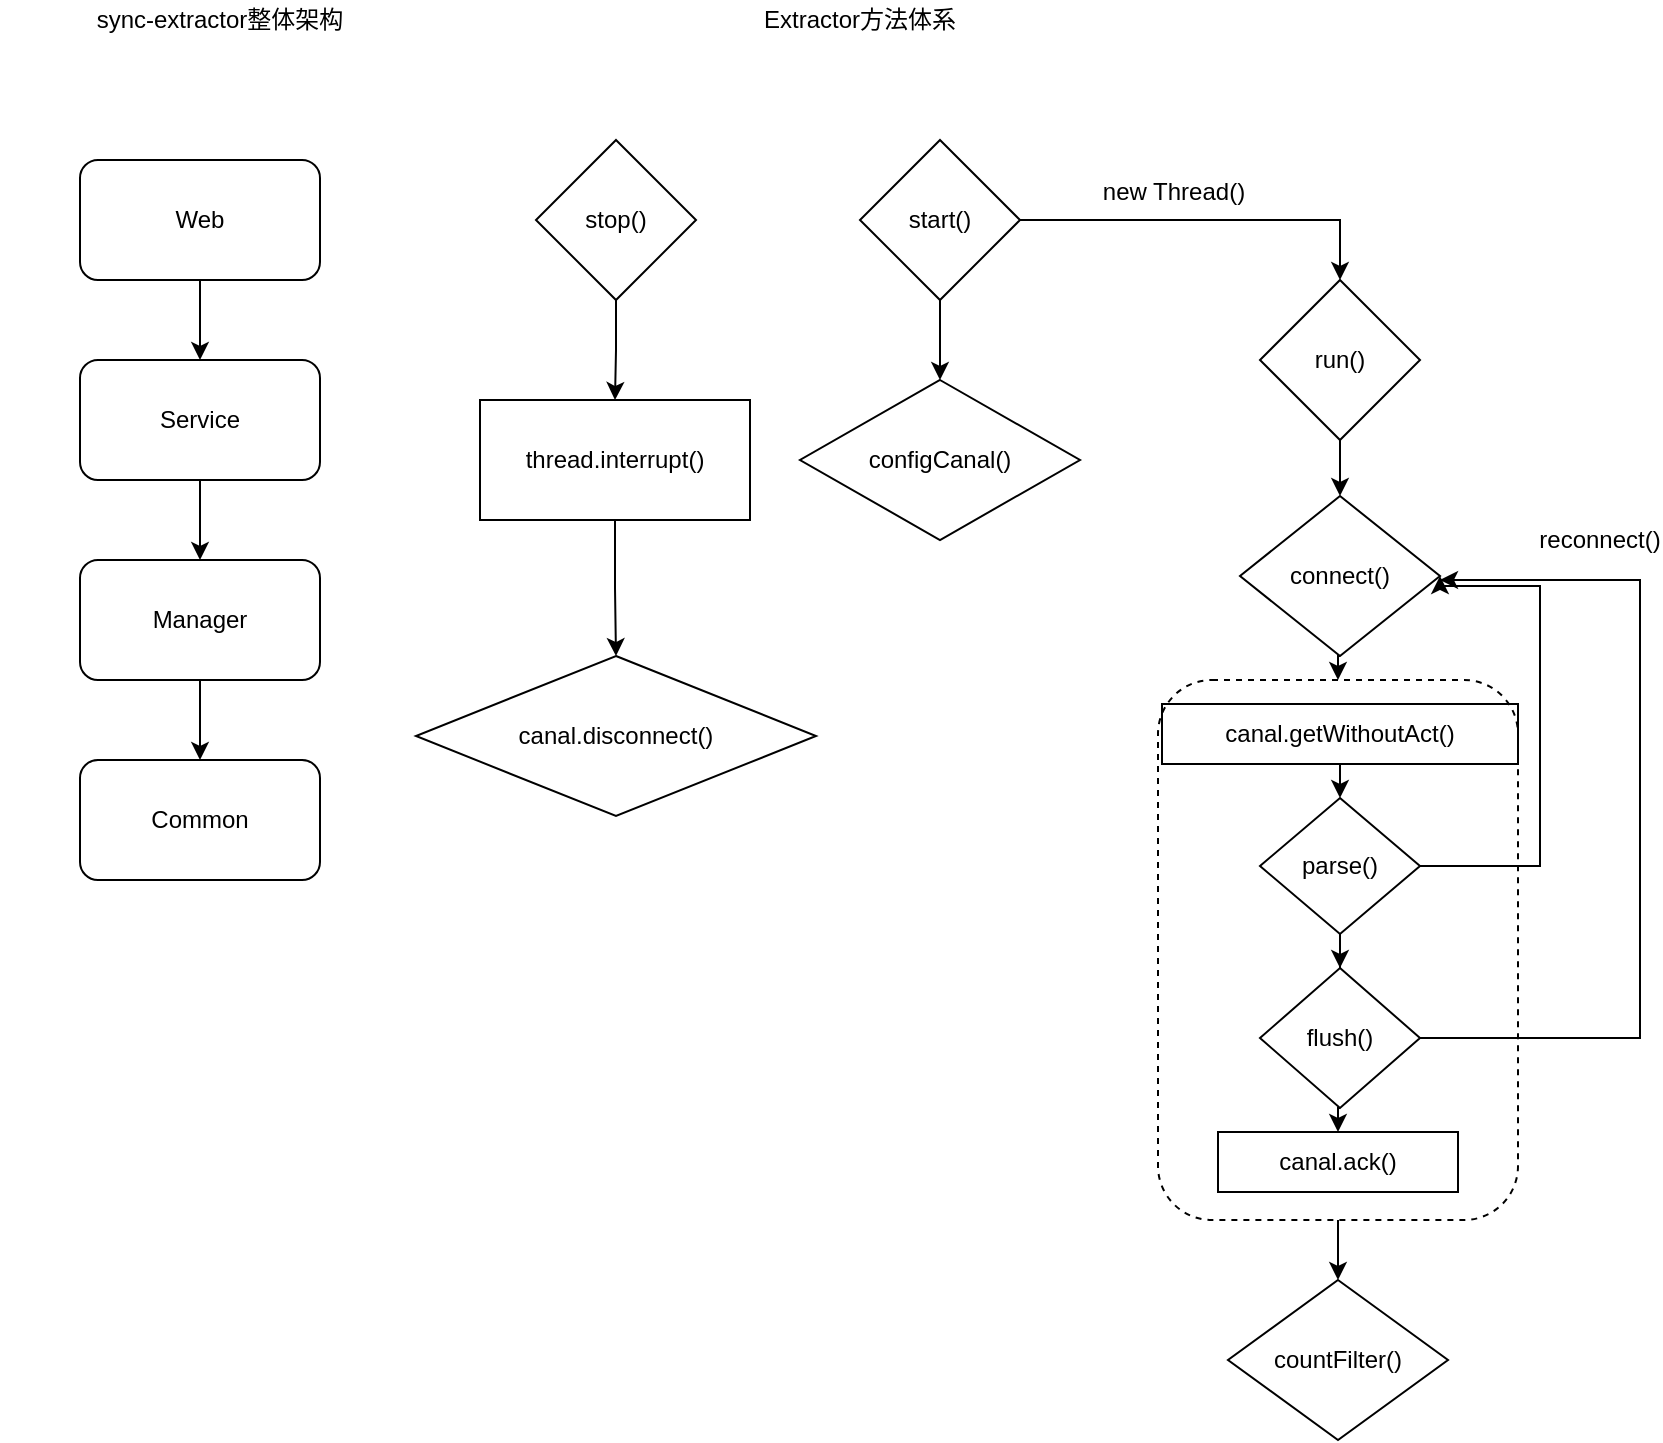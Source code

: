 <mxfile version="11.2.8" type="github" pages="1"><diagram id="fdFYaoEGW5OavCtnVAnd" name="第 1 页"><mxGraphModel dx="946" dy="662" grid="1" gridSize="10" guides="1" tooltips="1" connect="1" arrows="1" fold="1" page="1" pageScale="1" pageWidth="1169" pageHeight="827" math="0" shadow="0"><root><mxCell id="0"/><mxCell id="1" parent="0"/><mxCell id="AdYh8YEomMXP1-obql2T-38" style="edgeStyle=orthogonalEdgeStyle;rounded=0;orthogonalLoop=1;jettySize=auto;html=1;exitX=0.5;exitY=1;exitDx=0;exitDy=0;entryX=0.5;entryY=0;entryDx=0;entryDy=0;" edge="1" parent="1" source="AdYh8YEomMXP1-obql2T-34" target="AdYh8YEomMXP1-obql2T-26"><mxGeometry relative="1" as="geometry"/></mxCell><mxCell id="AdYh8YEomMXP1-obql2T-34" value="&lt;span style=&quot;white-space: normal&quot;&gt;&lt;br&gt;&lt;/span&gt;" style="rounded=1;whiteSpace=wrap;html=1;fillColor=none;dashed=1;" vertex="1" parent="1"><mxGeometry x="639" y="370" width="180" height="270" as="geometry"/></mxCell><mxCell id="AdYh8YEomMXP1-obql2T-3" style="edgeStyle=orthogonalEdgeStyle;rounded=0;orthogonalLoop=1;jettySize=auto;html=1;exitX=0.5;exitY=1;exitDx=0;exitDy=0;entryX=0.5;entryY=0;entryDx=0;entryDy=0;" edge="1" parent="1" source="AdYh8YEomMXP1-obql2T-1" target="AdYh8YEomMXP1-obql2T-2"><mxGeometry relative="1" as="geometry"/></mxCell><mxCell id="AdYh8YEomMXP1-obql2T-1" value="Web" style="rounded=1;whiteSpace=wrap;html=1;" vertex="1" parent="1"><mxGeometry x="100" y="110" width="120" height="60" as="geometry"/></mxCell><mxCell id="AdYh8YEomMXP1-obql2T-5" style="edgeStyle=orthogonalEdgeStyle;rounded=0;orthogonalLoop=1;jettySize=auto;html=1;exitX=0.5;exitY=1;exitDx=0;exitDy=0;entryX=0.5;entryY=0;entryDx=0;entryDy=0;" edge="1" parent="1" source="AdYh8YEomMXP1-obql2T-2" target="AdYh8YEomMXP1-obql2T-4"><mxGeometry relative="1" as="geometry"/></mxCell><mxCell id="AdYh8YEomMXP1-obql2T-2" value="Service" style="rounded=1;whiteSpace=wrap;html=1;" vertex="1" parent="1"><mxGeometry x="100" y="210" width="120" height="60" as="geometry"/></mxCell><mxCell id="AdYh8YEomMXP1-obql2T-7" style="edgeStyle=orthogonalEdgeStyle;rounded=0;orthogonalLoop=1;jettySize=auto;html=1;exitX=0.5;exitY=1;exitDx=0;exitDy=0;entryX=0.5;entryY=0;entryDx=0;entryDy=0;" edge="1" parent="1" source="AdYh8YEomMXP1-obql2T-4" target="AdYh8YEomMXP1-obql2T-6"><mxGeometry relative="1" as="geometry"/></mxCell><mxCell id="AdYh8YEomMXP1-obql2T-4" value="Manager" style="rounded=1;whiteSpace=wrap;html=1;" vertex="1" parent="1"><mxGeometry x="100" y="310" width="120" height="60" as="geometry"/></mxCell><mxCell id="AdYh8YEomMXP1-obql2T-6" value="Common" style="rounded=1;whiteSpace=wrap;html=1;" vertex="1" parent="1"><mxGeometry x="100" y="410" width="120" height="60" as="geometry"/></mxCell><mxCell id="AdYh8YEomMXP1-obql2T-8" value="sync-extractor整体架构" style="text;html=1;strokeColor=none;fillColor=none;align=center;verticalAlign=middle;whiteSpace=wrap;rounded=0;" vertex="1" parent="1"><mxGeometry x="60" y="30" width="220" height="20" as="geometry"/></mxCell><mxCell id="AdYh8YEomMXP1-obql2T-16" style="edgeStyle=orthogonalEdgeStyle;rounded=0;orthogonalLoop=1;jettySize=auto;html=1;entryX=0.5;entryY=0;entryDx=0;entryDy=0;exitX=1;exitY=0.5;exitDx=0;exitDy=0;" edge="1" parent="1" source="AdYh8YEomMXP1-obql2T-9" target="AdYh8YEomMXP1-obql2T-12"><mxGeometry relative="1" as="geometry"><Array as="points"><mxPoint x="730" y="140"/></Array></mxGeometry></mxCell><mxCell id="AdYh8YEomMXP1-obql2T-17" style="edgeStyle=orthogonalEdgeStyle;rounded=0;orthogonalLoop=1;jettySize=auto;html=1;exitX=0.5;exitY=1;exitDx=0;exitDy=0;entryX=0.5;entryY=0;entryDx=0;entryDy=0;" edge="1" parent="1" source="AdYh8YEomMXP1-obql2T-9" target="AdYh8YEomMXP1-obql2T-11"><mxGeometry relative="1" as="geometry"/></mxCell><mxCell id="AdYh8YEomMXP1-obql2T-9" value="start()" style="rhombus;whiteSpace=wrap;html=1;" vertex="1" parent="1"><mxGeometry x="490" y="100" width="80" height="80" as="geometry"/></mxCell><mxCell id="AdYh8YEomMXP1-obql2T-10" value="Extractor方法体系" style="text;html=1;strokeColor=none;fillColor=none;align=center;verticalAlign=middle;whiteSpace=wrap;rounded=0;" vertex="1" parent="1"><mxGeometry x="415" y="30" width="150" height="20" as="geometry"/></mxCell><mxCell id="AdYh8YEomMXP1-obql2T-11" value="configCanal()" style="rhombus;whiteSpace=wrap;html=1;" vertex="1" parent="1"><mxGeometry x="460" y="220" width="140" height="80" as="geometry"/></mxCell><mxCell id="AdYh8YEomMXP1-obql2T-19" style="edgeStyle=orthogonalEdgeStyle;rounded=0;orthogonalLoop=1;jettySize=auto;html=1;exitX=0.5;exitY=1;exitDx=0;exitDy=0;entryX=0.5;entryY=0;entryDx=0;entryDy=0;" edge="1" parent="1" source="AdYh8YEomMXP1-obql2T-12" target="AdYh8YEomMXP1-obql2T-13"><mxGeometry relative="1" as="geometry"/></mxCell><mxCell id="AdYh8YEomMXP1-obql2T-12" value="run()" style="rhombus;whiteSpace=wrap;html=1;" vertex="1" parent="1"><mxGeometry x="690" y="170" width="80" height="80" as="geometry"/></mxCell><mxCell id="AdYh8YEomMXP1-obql2T-37" style="edgeStyle=orthogonalEdgeStyle;rounded=0;orthogonalLoop=1;jettySize=auto;html=1;exitX=0.5;exitY=1;exitDx=0;exitDy=0;entryX=0.5;entryY=0;entryDx=0;entryDy=0;" edge="1" parent="1" source="AdYh8YEomMXP1-obql2T-13" target="AdYh8YEomMXP1-obql2T-34"><mxGeometry relative="1" as="geometry"/></mxCell><mxCell id="AdYh8YEomMXP1-obql2T-13" value="connect()" style="rhombus;whiteSpace=wrap;html=1;" vertex="1" parent="1"><mxGeometry x="680" y="278" width="100" height="80" as="geometry"/></mxCell><mxCell id="AdYh8YEomMXP1-obql2T-23" style="edgeStyle=orthogonalEdgeStyle;rounded=0;orthogonalLoop=1;jettySize=auto;html=1;entryX=1;entryY=0.5;entryDx=0;entryDy=0;exitX=1;exitY=0.5;exitDx=0;exitDy=0;" edge="1" parent="1" source="AdYh8YEomMXP1-obql2T-14" target="AdYh8YEomMXP1-obql2T-13"><mxGeometry relative="1" as="geometry"><Array as="points"><mxPoint x="830" y="463"/><mxPoint x="830" y="323"/><mxPoint x="780" y="323"/></Array></mxGeometry></mxCell><mxCell id="AdYh8YEomMXP1-obql2T-40" style="edgeStyle=orthogonalEdgeStyle;rounded=0;orthogonalLoop=1;jettySize=auto;html=1;entryX=0.5;entryY=0;entryDx=0;entryDy=0;" edge="1" parent="1" source="AdYh8YEomMXP1-obql2T-14" target="AdYh8YEomMXP1-obql2T-15"><mxGeometry relative="1" as="geometry"/></mxCell><mxCell id="AdYh8YEomMXP1-obql2T-14" value="parse()" style="rhombus;whiteSpace=wrap;html=1;" vertex="1" parent="1"><mxGeometry x="690" y="429" width="80" height="68" as="geometry"/></mxCell><mxCell id="AdYh8YEomMXP1-obql2T-24" style="edgeStyle=orthogonalEdgeStyle;rounded=0;orthogonalLoop=1;jettySize=auto;html=1;exitX=1;exitY=0.5;exitDx=0;exitDy=0;" edge="1" parent="1" source="AdYh8YEomMXP1-obql2T-15"><mxGeometry relative="1" as="geometry"><mxPoint x="780" y="320" as="targetPoint"/><Array as="points"><mxPoint x="880" y="549"/><mxPoint x="880" y="320"/></Array></mxGeometry></mxCell><mxCell id="AdYh8YEomMXP1-obql2T-56" style="edgeStyle=orthogonalEdgeStyle;rounded=0;orthogonalLoop=1;jettySize=auto;html=1;exitX=0.5;exitY=1;exitDx=0;exitDy=0;entryX=0.5;entryY=0;entryDx=0;entryDy=0;" edge="1" parent="1" source="AdYh8YEomMXP1-obql2T-15" target="AdYh8YEomMXP1-obql2T-48"><mxGeometry relative="1" as="geometry"/></mxCell><mxCell id="AdYh8YEomMXP1-obql2T-15" value="flush()" style="rhombus;whiteSpace=wrap;html=1;" vertex="1" parent="1"><mxGeometry x="690" y="514" width="80" height="70" as="geometry"/></mxCell><mxCell id="AdYh8YEomMXP1-obql2T-18" value="new Thread()" style="text;html=1;strokeColor=none;fillColor=none;align=center;verticalAlign=middle;whiteSpace=wrap;rounded=0;" vertex="1" parent="1"><mxGeometry x="592" y="116" width="110" height="20" as="geometry"/></mxCell><mxCell id="AdYh8YEomMXP1-obql2T-25" value="reconnect()" style="text;html=1;strokeColor=none;fillColor=none;align=center;verticalAlign=middle;whiteSpace=wrap;rounded=0;" vertex="1" parent="1"><mxGeometry x="840" y="290" width="40" height="20" as="geometry"/></mxCell><mxCell id="AdYh8YEomMXP1-obql2T-26" value="countFilter()" style="rhombus;whiteSpace=wrap;html=1;" vertex="1" parent="1"><mxGeometry x="674" y="670" width="110" height="80" as="geometry"/></mxCell><mxCell id="AdYh8YEomMXP1-obql2T-45" style="edgeStyle=orthogonalEdgeStyle;rounded=0;orthogonalLoop=1;jettySize=auto;html=1;entryX=0.5;entryY=0;entryDx=0;entryDy=0;" edge="1" parent="1" source="AdYh8YEomMXP1-obql2T-42" target="AdYh8YEomMXP1-obql2T-44"><mxGeometry relative="1" as="geometry"/></mxCell><mxCell id="AdYh8YEomMXP1-obql2T-42" value="stop()" style="rhombus;whiteSpace=wrap;html=1;" vertex="1" parent="1"><mxGeometry x="328" y="100" width="80" height="80" as="geometry"/></mxCell><mxCell id="AdYh8YEomMXP1-obql2T-47" style="edgeStyle=orthogonalEdgeStyle;rounded=0;orthogonalLoop=1;jettySize=auto;html=1;entryX=0.5;entryY=0;entryDx=0;entryDy=0;" edge="1" parent="1" source="AdYh8YEomMXP1-obql2T-44" target="AdYh8YEomMXP1-obql2T-46"><mxGeometry relative="1" as="geometry"/></mxCell><mxCell id="AdYh8YEomMXP1-obql2T-44" value="thread.interrupt()" style="rounded=0;whiteSpace=wrap;html=1;fillColor=none;" vertex="1" parent="1"><mxGeometry x="300" y="230" width="135" height="60" as="geometry"/></mxCell><mxCell id="AdYh8YEomMXP1-obql2T-46" value="canal.disconnect()" style="rhombus;whiteSpace=wrap;html=1;fillColor=none;" vertex="1" parent="1"><mxGeometry x="268" y="358" width="200" height="80" as="geometry"/></mxCell><mxCell id="AdYh8YEomMXP1-obql2T-48" value="&lt;span style=&quot;white-space: normal&quot;&gt;canal.ack()&lt;/span&gt;" style="rounded=0;whiteSpace=wrap;html=1;fillColor=none;" vertex="1" parent="1"><mxGeometry x="669" y="596" width="120" height="30" as="geometry"/></mxCell><mxCell id="AdYh8YEomMXP1-obql2T-55" style="edgeStyle=orthogonalEdgeStyle;rounded=0;orthogonalLoop=1;jettySize=auto;html=1;exitX=0.5;exitY=1;exitDx=0;exitDy=0;entryX=0.5;entryY=0;entryDx=0;entryDy=0;" edge="1" parent="1" source="AdYh8YEomMXP1-obql2T-54" target="AdYh8YEomMXP1-obql2T-14"><mxGeometry relative="1" as="geometry"/></mxCell><mxCell id="AdYh8YEomMXP1-obql2T-54" value="canal.getWithoutAct()" style="rounded=0;whiteSpace=wrap;html=1;fillColor=none;" vertex="1" parent="1"><mxGeometry x="641" y="382" width="178" height="30" as="geometry"/></mxCell></root></mxGraphModel></diagram></mxfile>